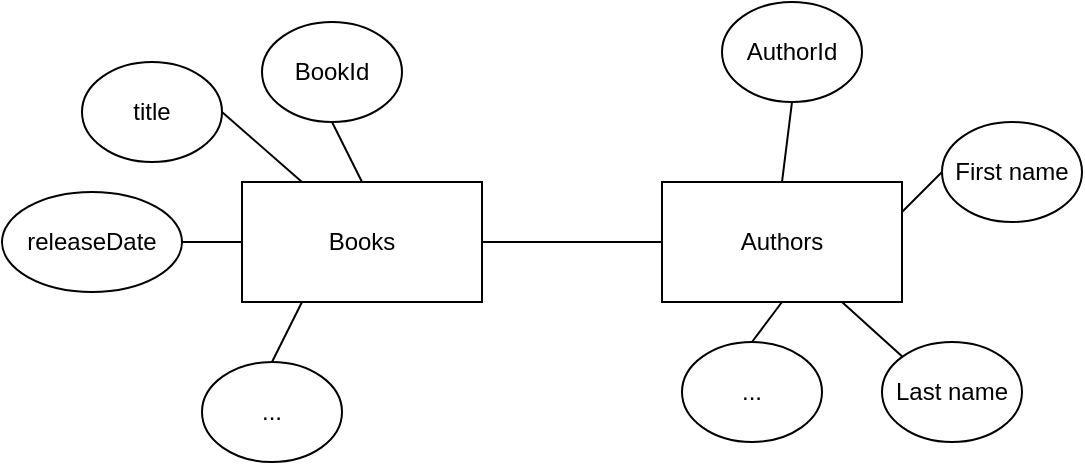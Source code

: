 <mxfile version="20.6.0" type="device"><diagram id="2nqy6nBRuTf9azerAAAq" name="Page-1"><mxGraphModel dx="1425" dy="819" grid="1" gridSize="10" guides="1" tooltips="1" connect="1" arrows="1" fold="1" page="1" pageScale="1" pageWidth="827" pageHeight="1169" math="0" shadow="0"><root><mxCell id="0"/><mxCell id="1" parent="0"/><mxCell id="BAUAAi6_PGsLJhGdHGsx-1" value="Books" style="rounded=0;whiteSpace=wrap;html=1;" vertex="1" parent="1"><mxGeometry x="230" y="440" width="120" height="60" as="geometry"/></mxCell><mxCell id="BAUAAi6_PGsLJhGdHGsx-2" value="Authors" style="rounded=0;whiteSpace=wrap;html=1;" vertex="1" parent="1"><mxGeometry x="440" y="440" width="120" height="60" as="geometry"/></mxCell><mxCell id="BAUAAi6_PGsLJhGdHGsx-4" value="" style="endArrow=none;html=1;rounded=0;exitX=1;exitY=0.5;exitDx=0;exitDy=0;entryX=0;entryY=0.5;entryDx=0;entryDy=0;" edge="1" parent="1" source="BAUAAi6_PGsLJhGdHGsx-1" target="BAUAAi6_PGsLJhGdHGsx-2"><mxGeometry width="50" height="50" relative="1" as="geometry"><mxPoint x="390" y="630" as="sourcePoint"/><mxPoint x="440" y="580" as="targetPoint"/></mxGeometry></mxCell><mxCell id="BAUAAi6_PGsLJhGdHGsx-5" value="BookId" style="ellipse;whiteSpace=wrap;html=1;" vertex="1" parent="1"><mxGeometry x="240" y="360" width="70" height="50" as="geometry"/></mxCell><mxCell id="BAUAAi6_PGsLJhGdHGsx-6" value="title" style="ellipse;whiteSpace=wrap;html=1;" vertex="1" parent="1"><mxGeometry x="150" y="380" width="70" height="50" as="geometry"/></mxCell><mxCell id="BAUAAi6_PGsLJhGdHGsx-7" value="releaseDate" style="ellipse;whiteSpace=wrap;html=1;" vertex="1" parent="1"><mxGeometry x="110" y="445" width="90" height="50" as="geometry"/></mxCell><mxCell id="BAUAAi6_PGsLJhGdHGsx-8" value="AuthorId" style="ellipse;whiteSpace=wrap;html=1;" vertex="1" parent="1"><mxGeometry x="470" y="350" width="70" height="50" as="geometry"/></mxCell><mxCell id="BAUAAi6_PGsLJhGdHGsx-9" value="First name" style="ellipse;whiteSpace=wrap;html=1;" vertex="1" parent="1"><mxGeometry x="580" y="410" width="70" height="50" as="geometry"/></mxCell><mxCell id="BAUAAi6_PGsLJhGdHGsx-10" value="Last name" style="ellipse;whiteSpace=wrap;html=1;" vertex="1" parent="1"><mxGeometry x="550" y="520" width="70" height="50" as="geometry"/></mxCell><mxCell id="BAUAAi6_PGsLJhGdHGsx-11" value="..." style="ellipse;whiteSpace=wrap;html=1;" vertex="1" parent="1"><mxGeometry x="450" y="520" width="70" height="50" as="geometry"/></mxCell><mxCell id="BAUAAi6_PGsLJhGdHGsx-12" value="..." style="ellipse;whiteSpace=wrap;html=1;" vertex="1" parent="1"><mxGeometry x="210" y="530" width="70" height="50" as="geometry"/></mxCell><mxCell id="BAUAAi6_PGsLJhGdHGsx-13" value="" style="endArrow=none;html=1;rounded=0;entryX=0.5;entryY=1;entryDx=0;entryDy=0;exitX=0.5;exitY=0;exitDx=0;exitDy=0;" edge="1" parent="1" source="BAUAAi6_PGsLJhGdHGsx-1" target="BAUAAi6_PGsLJhGdHGsx-5"><mxGeometry width="50" height="50" relative="1" as="geometry"><mxPoint x="220" y="440" as="sourcePoint"/><mxPoint x="270" y="390" as="targetPoint"/></mxGeometry></mxCell><mxCell id="BAUAAi6_PGsLJhGdHGsx-14" value="" style="endArrow=none;html=1;rounded=0;entryX=1;entryY=0.5;entryDx=0;entryDy=0;exitX=0.25;exitY=0;exitDx=0;exitDy=0;" edge="1" parent="1" source="BAUAAi6_PGsLJhGdHGsx-1" target="BAUAAi6_PGsLJhGdHGsx-6"><mxGeometry width="50" height="50" relative="1" as="geometry"><mxPoint x="300" y="450" as="sourcePoint"/><mxPoint x="285" y="390" as="targetPoint"/></mxGeometry></mxCell><mxCell id="BAUAAi6_PGsLJhGdHGsx-15" value="" style="endArrow=none;html=1;rounded=0;entryX=1;entryY=0.5;entryDx=0;entryDy=0;" edge="1" parent="1" target="BAUAAi6_PGsLJhGdHGsx-7"><mxGeometry width="50" height="50" relative="1" as="geometry"><mxPoint x="230" y="470" as="sourcePoint"/><mxPoint x="210.0" y="405" as="targetPoint"/></mxGeometry></mxCell><mxCell id="BAUAAi6_PGsLJhGdHGsx-16" value="" style="endArrow=none;html=1;rounded=0;entryX=0.5;entryY=0;entryDx=0;entryDy=0;exitX=0.25;exitY=1;exitDx=0;exitDy=0;" edge="1" parent="1" source="BAUAAi6_PGsLJhGdHGsx-1" target="BAUAAi6_PGsLJhGdHGsx-12"><mxGeometry width="50" height="50" relative="1" as="geometry"><mxPoint x="280" y="460" as="sourcePoint"/><mxPoint x="220.0" y="415" as="targetPoint"/></mxGeometry></mxCell><mxCell id="BAUAAi6_PGsLJhGdHGsx-18" value="" style="endArrow=none;html=1;rounded=0;entryX=0.5;entryY=1;entryDx=0;entryDy=0;exitX=0.5;exitY=0;exitDx=0;exitDy=0;" edge="1" parent="1" source="BAUAAi6_PGsLJhGdHGsx-2" target="BAUAAi6_PGsLJhGdHGsx-8"><mxGeometry width="50" height="50" relative="1" as="geometry"><mxPoint x="300" y="450" as="sourcePoint"/><mxPoint x="285" y="390" as="targetPoint"/></mxGeometry></mxCell><mxCell id="BAUAAi6_PGsLJhGdHGsx-20" value="" style="endArrow=none;html=1;rounded=0;entryX=0;entryY=0.5;entryDx=0;entryDy=0;exitX=1;exitY=0.25;exitDx=0;exitDy=0;" edge="1" parent="1" source="BAUAAi6_PGsLJhGdHGsx-2" target="BAUAAi6_PGsLJhGdHGsx-9"><mxGeometry width="50" height="50" relative="1" as="geometry"><mxPoint x="510" y="450" as="sourcePoint"/><mxPoint x="585" y="390" as="targetPoint"/></mxGeometry></mxCell><mxCell id="BAUAAi6_PGsLJhGdHGsx-21" value="" style="endArrow=none;html=1;rounded=0;entryX=0.5;entryY=0;entryDx=0;entryDy=0;exitX=0.5;exitY=1;exitDx=0;exitDy=0;" edge="1" parent="1" source="BAUAAi6_PGsLJhGdHGsx-2" target="BAUAAi6_PGsLJhGdHGsx-11"><mxGeometry width="50" height="50" relative="1" as="geometry"><mxPoint x="497.5" y="440" as="sourcePoint"/><mxPoint x="502.5" y="400" as="targetPoint"/></mxGeometry></mxCell><mxCell id="BAUAAi6_PGsLJhGdHGsx-22" value="" style="endArrow=none;html=1;rounded=0;entryX=0;entryY=0;entryDx=0;entryDy=0;exitX=0.75;exitY=1;exitDx=0;exitDy=0;" edge="1" parent="1" source="BAUAAi6_PGsLJhGdHGsx-2" target="BAUAAi6_PGsLJhGdHGsx-10"><mxGeometry width="50" height="50" relative="1" as="geometry"><mxPoint x="520" y="460" as="sourcePoint"/><mxPoint x="595" y="400" as="targetPoint"/></mxGeometry></mxCell></root></mxGraphModel></diagram></mxfile>